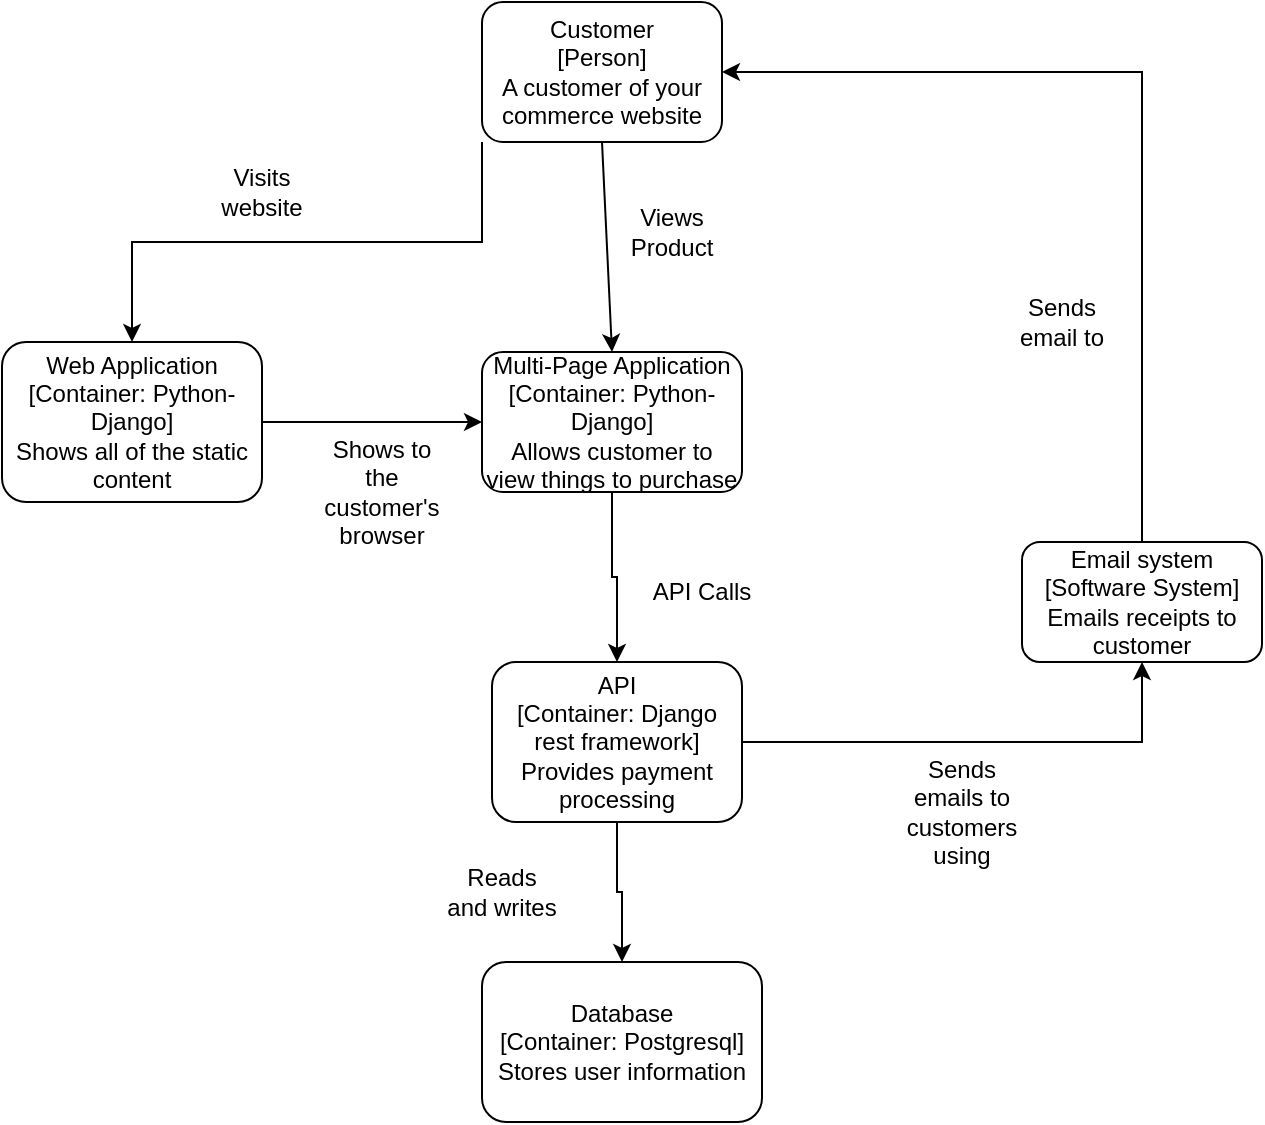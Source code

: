 <mxfile version="24.0.7" type="device">
  <diagram name="Page-1" id="eEpTcb3pFUKLxBQq-0aH">
    <mxGraphModel dx="1066" dy="571" grid="1" gridSize="10" guides="1" tooltips="1" connect="1" arrows="1" fold="1" page="1" pageScale="1" pageWidth="850" pageHeight="1100" math="0" shadow="0">
      <root>
        <mxCell id="0" />
        <mxCell id="1" parent="0" />
        <mxCell id="ecsk6L-r3jk9fxwXWd1x-14" style="edgeStyle=orthogonalEdgeStyle;rounded=0;orthogonalLoop=1;jettySize=auto;html=1;exitX=0;exitY=1;exitDx=0;exitDy=0;entryX=0.5;entryY=0;entryDx=0;entryDy=0;" edge="1" parent="1" source="ecsk6L-r3jk9fxwXWd1x-1" target="ecsk6L-r3jk9fxwXWd1x-13">
          <mxGeometry relative="1" as="geometry" />
        </mxCell>
        <mxCell id="ecsk6L-r3jk9fxwXWd1x-1" value="Customer&lt;div&gt;[Person]&lt;/div&gt;&lt;div&gt;A customer of your commerce website&lt;/div&gt;" style="rounded=1;whiteSpace=wrap;html=1;" vertex="1" parent="1">
          <mxGeometry x="330" y="90" width="120" height="70" as="geometry" />
        </mxCell>
        <mxCell id="ecsk6L-r3jk9fxwXWd1x-17" style="edgeStyle=orthogonalEdgeStyle;rounded=0;orthogonalLoop=1;jettySize=auto;html=1;exitX=1;exitY=0.5;exitDx=0;exitDy=0;entryX=0;entryY=0.5;entryDx=0;entryDy=0;" edge="1" parent="1" source="ecsk6L-r3jk9fxwXWd1x-13" target="ecsk6L-r3jk9fxwXWd1x-16">
          <mxGeometry relative="1" as="geometry" />
        </mxCell>
        <mxCell id="ecsk6L-r3jk9fxwXWd1x-13" value="Web Application&lt;div&gt;[Container: Python-Django]&lt;/div&gt;&lt;div&gt;Shows all of the static content&lt;/div&gt;" style="rounded=1;whiteSpace=wrap;html=1;" vertex="1" parent="1">
          <mxGeometry x="90" y="260" width="130" height="80" as="geometry" />
        </mxCell>
        <mxCell id="ecsk6L-r3jk9fxwXWd1x-15" value="Visits website" style="text;html=1;align=center;verticalAlign=middle;whiteSpace=wrap;rounded=0;" vertex="1" parent="1">
          <mxGeometry x="190" y="170" width="60" height="30" as="geometry" />
        </mxCell>
        <mxCell id="ecsk6L-r3jk9fxwXWd1x-24" style="edgeStyle=orthogonalEdgeStyle;rounded=0;orthogonalLoop=1;jettySize=auto;html=1;exitX=0.5;exitY=1;exitDx=0;exitDy=0;entryX=0.5;entryY=0;entryDx=0;entryDy=0;" edge="1" parent="1" source="ecsk6L-r3jk9fxwXWd1x-16" target="ecsk6L-r3jk9fxwXWd1x-22">
          <mxGeometry relative="1" as="geometry" />
        </mxCell>
        <mxCell id="ecsk6L-r3jk9fxwXWd1x-16" value="Multi-Page Application&lt;div&gt;[Container: Python-Django]&lt;/div&gt;&lt;div&gt;Allows customer to view things to purchase&lt;/div&gt;" style="rounded=1;whiteSpace=wrap;html=1;" vertex="1" parent="1">
          <mxGeometry x="330" y="265" width="130" height="70" as="geometry" />
        </mxCell>
        <mxCell id="ecsk6L-r3jk9fxwXWd1x-18" value="Shows to the customer&#39;s browser" style="text;html=1;align=center;verticalAlign=middle;whiteSpace=wrap;rounded=0;" vertex="1" parent="1">
          <mxGeometry x="250" y="320" width="60" height="30" as="geometry" />
        </mxCell>
        <mxCell id="ecsk6L-r3jk9fxwXWd1x-19" style="edgeStyle=orthogonalEdgeStyle;rounded=0;orthogonalLoop=1;jettySize=auto;html=1;exitX=0.5;exitY=1;exitDx=0;exitDy=0;" edge="1" parent="1" source="ecsk6L-r3jk9fxwXWd1x-18" target="ecsk6L-r3jk9fxwXWd1x-18">
          <mxGeometry relative="1" as="geometry" />
        </mxCell>
        <mxCell id="ecsk6L-r3jk9fxwXWd1x-20" value="" style="endArrow=classic;html=1;rounded=0;exitX=0.5;exitY=1;exitDx=0;exitDy=0;entryX=0.5;entryY=0;entryDx=0;entryDy=0;" edge="1" parent="1" source="ecsk6L-r3jk9fxwXWd1x-1" target="ecsk6L-r3jk9fxwXWd1x-16">
          <mxGeometry width="50" height="50" relative="1" as="geometry">
            <mxPoint x="240" y="210" as="sourcePoint" />
            <mxPoint x="290" y="160" as="targetPoint" />
          </mxGeometry>
        </mxCell>
        <mxCell id="ecsk6L-r3jk9fxwXWd1x-21" value="Views Product" style="text;html=1;align=center;verticalAlign=middle;whiteSpace=wrap;rounded=0;" vertex="1" parent="1">
          <mxGeometry x="395" y="180" width="60" height="50" as="geometry" />
        </mxCell>
        <mxCell id="ecsk6L-r3jk9fxwXWd1x-25" style="edgeStyle=orthogonalEdgeStyle;rounded=0;orthogonalLoop=1;jettySize=auto;html=1;entryX=0.5;entryY=0;entryDx=0;entryDy=0;" edge="1" parent="1" source="ecsk6L-r3jk9fxwXWd1x-22" target="ecsk6L-r3jk9fxwXWd1x-23">
          <mxGeometry relative="1" as="geometry">
            <mxPoint x="397.5" y="520" as="targetPoint" />
          </mxGeometry>
        </mxCell>
        <mxCell id="ecsk6L-r3jk9fxwXWd1x-28" style="edgeStyle=orthogonalEdgeStyle;rounded=0;orthogonalLoop=1;jettySize=auto;html=1;exitX=1;exitY=0.5;exitDx=0;exitDy=0;entryX=0.5;entryY=1;entryDx=0;entryDy=0;" edge="1" parent="1" source="ecsk6L-r3jk9fxwXWd1x-22" target="ecsk6L-r3jk9fxwXWd1x-27">
          <mxGeometry relative="1" as="geometry" />
        </mxCell>
        <mxCell id="ecsk6L-r3jk9fxwXWd1x-22" value="API&lt;div&gt;[Container: Django rest framework]&lt;/div&gt;&lt;div&gt;Provides payment processing&lt;/div&gt;" style="rounded=1;whiteSpace=wrap;html=1;" vertex="1" parent="1">
          <mxGeometry x="335" y="420" width="125" height="80" as="geometry" />
        </mxCell>
        <mxCell id="ecsk6L-r3jk9fxwXWd1x-23" value="Database&lt;div&gt;[Container: Postgresql]&lt;/div&gt;&lt;div&gt;Stores user information&lt;/div&gt;" style="rounded=1;whiteSpace=wrap;html=1;" vertex="1" parent="1">
          <mxGeometry x="330" y="570" width="140" height="80" as="geometry" />
        </mxCell>
        <mxCell id="ecsk6L-r3jk9fxwXWd1x-26" value="Reads and writes" style="text;html=1;align=center;verticalAlign=middle;whiteSpace=wrap;rounded=0;" vertex="1" parent="1">
          <mxGeometry x="310" y="520" width="60" height="30" as="geometry" />
        </mxCell>
        <mxCell id="ecsk6L-r3jk9fxwXWd1x-31" style="edgeStyle=orthogonalEdgeStyle;rounded=0;orthogonalLoop=1;jettySize=auto;html=1;exitX=0.5;exitY=0;exitDx=0;exitDy=0;entryX=1;entryY=0.5;entryDx=0;entryDy=0;" edge="1" parent="1" source="ecsk6L-r3jk9fxwXWd1x-27" target="ecsk6L-r3jk9fxwXWd1x-1">
          <mxGeometry relative="1" as="geometry" />
        </mxCell>
        <mxCell id="ecsk6L-r3jk9fxwXWd1x-27" value="Email system&lt;div&gt;[Software System]&lt;/div&gt;&lt;div&gt;Emails receipts to customer&lt;/div&gt;" style="rounded=1;whiteSpace=wrap;html=1;" vertex="1" parent="1">
          <mxGeometry x="600" y="360" width="120" height="60" as="geometry" />
        </mxCell>
        <mxCell id="ecsk6L-r3jk9fxwXWd1x-29" value="API Calls" style="text;html=1;align=center;verticalAlign=middle;whiteSpace=wrap;rounded=0;" vertex="1" parent="1">
          <mxGeometry x="410" y="370" width="60" height="30" as="geometry" />
        </mxCell>
        <mxCell id="ecsk6L-r3jk9fxwXWd1x-30" value="Sends emails to customers using" style="text;html=1;align=center;verticalAlign=middle;whiteSpace=wrap;rounded=0;" vertex="1" parent="1">
          <mxGeometry x="540" y="480" width="60" height="30" as="geometry" />
        </mxCell>
        <mxCell id="ecsk6L-r3jk9fxwXWd1x-32" value="Sends email to" style="text;html=1;align=center;verticalAlign=middle;whiteSpace=wrap;rounded=0;" vertex="1" parent="1">
          <mxGeometry x="590" y="235" width="60" height="30" as="geometry" />
        </mxCell>
      </root>
    </mxGraphModel>
  </diagram>
</mxfile>
